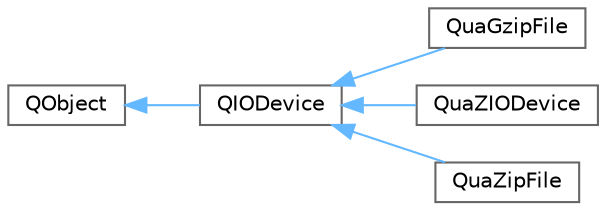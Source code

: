 digraph "Graphical Class Hierarchy"
{
 // LATEX_PDF_SIZE
  bgcolor="transparent";
  edge [fontname=Helvetica,fontsize=10,labelfontname=Helvetica,labelfontsize=10];
  node [fontname=Helvetica,fontsize=10,shape=box,height=0.2,width=0.4];
  rankdir="LR";
  Node0 [label="QObject",height=0.2,width=0.4,color="grey40", fillcolor="white", style="filled",URL="C:/data/pr/quazip/qtcore.tags$qobject.html",tooltip=" "];
  Node0 -> Node1 [dir="back",color="steelblue1",style="solid"];
  Node1 [label="QIODevice",height=0.2,width=0.4,color="grey40", fillcolor="white", style="filled",URL="C:/data/pr/quazip/qtcore.tags$qiodevice.html",tooltip=" "];
  Node1 -> Node2 [dir="back",color="steelblue1",style="solid"];
  Node2 [label="QuaGzipFile",height=0.2,width=0.4,color="grey40", fillcolor="white", style="filled",URL="$classQuaGzipFile.html",tooltip="GZIP file."];
  Node1 -> Node3 [dir="back",color="steelblue1",style="solid"];
  Node3 [label="QuaZIODevice",height=0.2,width=0.4,color="grey40", fillcolor="white", style="filled",URL="$classQuaZIODevice.html",tooltip="A class to compress/decompress QIODevice."];
  Node1 -> Node4 [dir="back",color="steelblue1",style="solid"];
  Node4 [label="QuaZipFile",height=0.2,width=0.4,color="grey40", fillcolor="white", style="filled",URL="$classQuaZipFile.html",tooltip="A file inside ZIP archive."];
}
